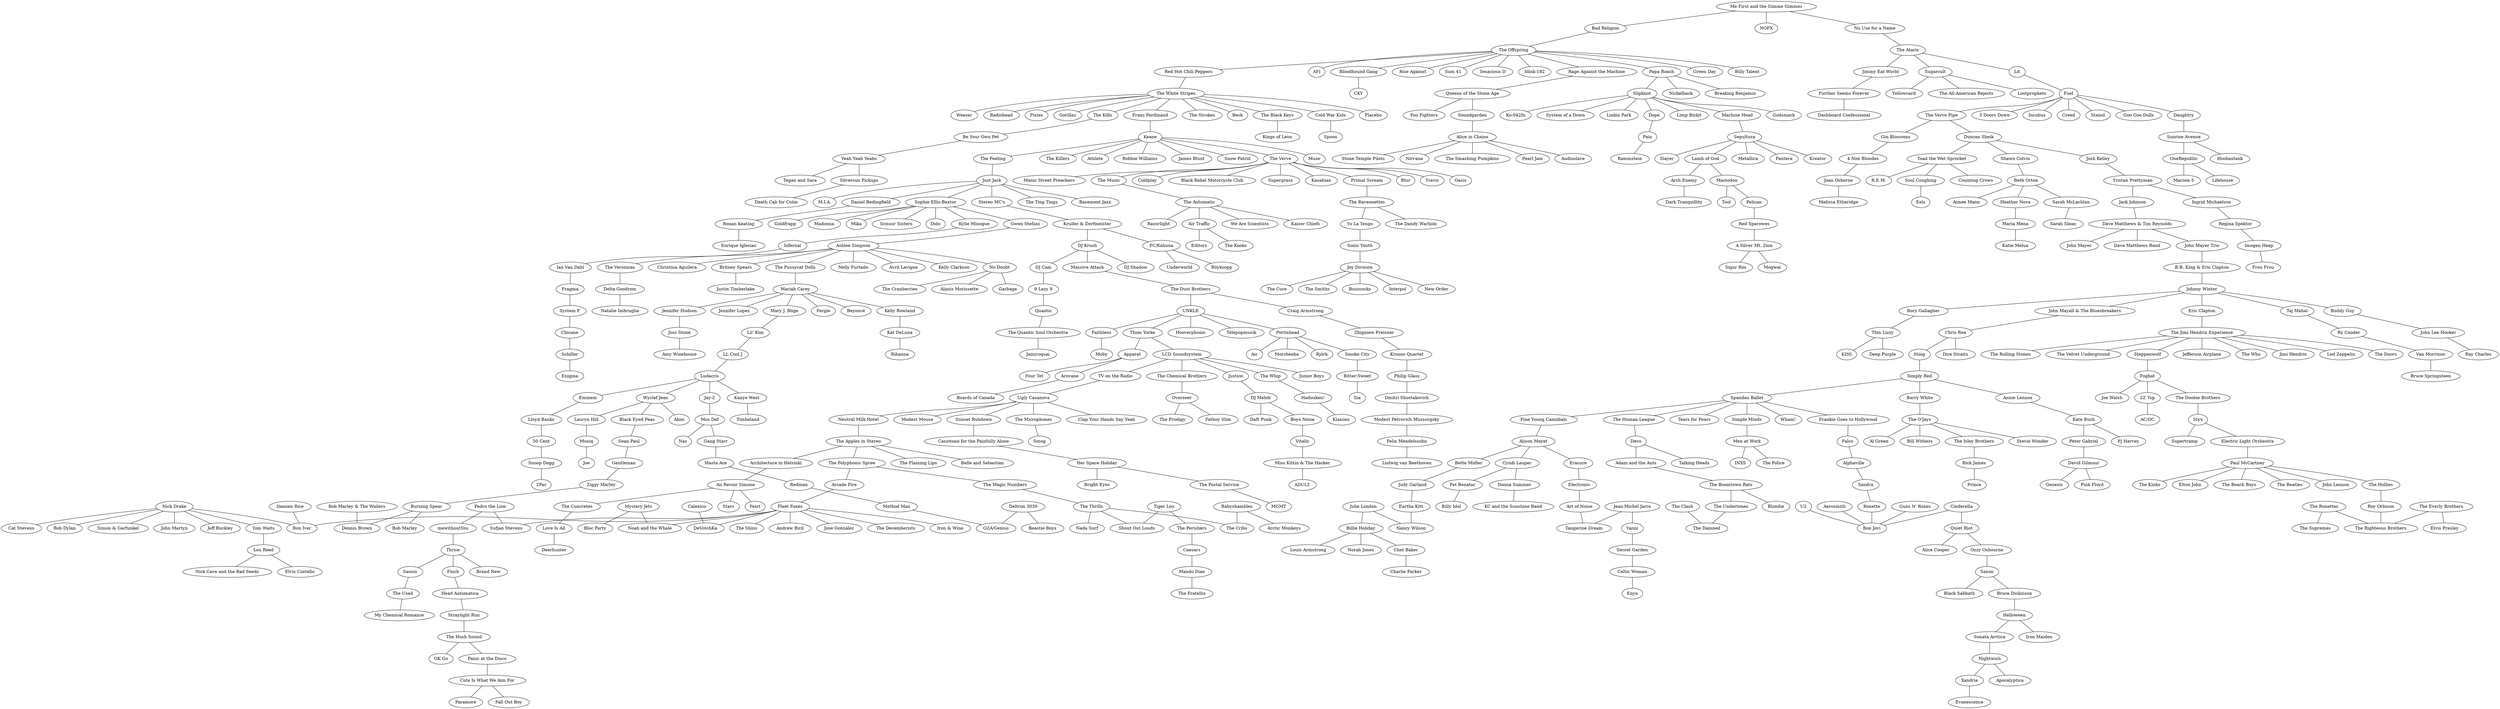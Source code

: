 strict graph "" {
	node [label="\N"];
	0	[id=0,
		label="Me First and the Gimme Gimmes",
		level=1,
		pos="871.6603685406284,1165.0700368905025",
		weight=0];
	10	[id=10,
		label="Bad Religion",
		level=1,
		pos="791.3938553964432,500.25403098319725",
		weight=0];
	0 -- 10	[level=1];
	11	[id=11,
		label=NOFX,
		level=8,
		pos="600.4300374417267,803.4060234033328",
		weight=0];
	0 -- 11	[level=8];
	12	[id=12,
		label="No Use for a Name",
		level=1,
		pos="1493.0244871881991,1535.6707999452242",
		weight=0];
	0 -- 12	[level=1];
	2050	[id=2050,
		label="Pedro the Lion",
		level=3,
		pos="-9279.613870021773,-9211.056201720308",
		weight=0];
	2155	[id=2155,
		label=mewithoutYou,
		level=3,
		pos="-9238.514717834887,-9828.066725178696",
		weight=0];
	2050 -- 2155	[level=3];
	1960	[id=1960,
		label="Sufjan Stevens",
		level=3,
		pos="-8769.25237881762,-8851.83188052669",
		weight=0];
	2050 -- 1960	[level=3];
	2052	[id=2052,
		label=Calexico,
		level=8,
		pos="-9004.086350448799,-9087.218180121667",
		weight=0];
	1961	[id=1961,
		label=DeVotchKa,
		level=7,
		pos="-8543.199186340657,-8901.444959603015",
		weight=0];
	2052 -- 1961	[level=8];
	20	[id=20,
		label="The Offspring",
		level=1,
		pos="699.2438424997989,-138.33154094850738",
		weight=0];
	10 -- 20	[level=1];
	21	[id=21,
		label="The Ataris",
		level=1,
		pos="2070.960204140742,1869.3506147188568",
		weight=0];
	12 -- 21	[level=1];
	2059	[id=2059,
		label="Mystery Jets",
		level=5,
		pos="-8612.197990265273,-9967.936667635622",
		weight=0];
	2168	[id=2168,
		label="Bloc Party",
		level=6,
		pos="-9089.013044981746,-10021.220018289388",
		weight=0];
	2059 -- 2168	[level=6];
	1971	[id=1971,
		label="Noah and the Whale",
		level=5,
		pos="-8283.596957604994,-9556.65879874166",
		weight=0];
	2059 -- 1971	[level=5];
	2062	[id=2062,
		label="Damien Rice",
		level=8,
		pos="-7925.858560859652,-10092.302822817797",
		weight=0];
	1973	[id=1973,
		label="Bon Iver",
		level=5,
		pos="-8084.377232461086,-9714.906223682305",
		weight=0];
	2062 -- 1973	[level=8];
	2064	[id=2064,
		label="Nick Drake",
		level=5,
		pos="-8235.33337578592,-10380.488141812973",
		weight=0];
	2175	[id=2175,
		label="Bob Dylan",
		level=6,
		pos="-8318.237507201298,-10846.246587304831",
		weight=0];
	2064 -- 2175	[level=6];
	2178	[id=2178,
		label="Simon & Garfunkel",
		level=6,
		pos="-8617.470522698399,-10666.324249698986",
		weight=0];
	2064 -- 2178	[level=6];
	2179	[id=2179,
		label="John Martyn",
		level=8,
		pos="-8505.63895264729,-10835.180825941467",
		weight=0];
	2064 -- 2179	[level=8];
	2181	[id=2181,
		label="Jeff Buckley",
		level=8,
		pos="-7979.166260948923,-10732.419514882005",
		weight=0];
	2064 -- 2181	[level=8];
	2186	[id=2186,
		label="Tom Waits",
		level=7,
		pos="-8728.807675319731,-10510.793170562283",
		weight=0];
	2064 -- 2186	[level=7];
	2187	[id=2187,
		label="Cat Stevens",
		level=7,
		pos="-8140.867952213279,-10836.193680202041",
		weight=0];
	2064 -- 2187	[level=7];
	2064 -- 1973	[level=5];
	26	[id=26,
		label="Billy Talent",
		level=8,
		pos="591.6356509492194,278.4671147364598",
		weight=0];
	20 -- 26	[level=8];
	29	[id=29,
		label="Red Hot Chili Peppers",
		level=1,
		pos="747.0267244969809,-772.4268893604913",
		weight=0];
	20 -- 29	[level=1];
	31	[id=31,
		label=AFI,
		level=8,
		pos="1076.1245850329533,79.68545194588368",
		weight=0];
	20 -- 31	[level=8];
	32	[id=32,
		label="Bloodhound Gang",
		level=7,
		pos="1132.1508676734027,-567.1584664565831",
		weight=0];
	20 -- 32	[level=7];
	33	[id=33,
		label="Rise Against",
		level=8,
		pos="446.8417087406777,-471.29942724367555",
		weight=0];
	20 -- 33	[level=8];
	34	[id=34,
		label="Sum 41",
		level=7,
		pos="695.5402972483784,-581.689668104628",
		weight=0];
	20 -- 34	[level=7];
	35	[id=35,
		label="Tenacious D",
		level=8,
		pos="1129.1564551744138,-109.71693007237037",
		weight=0];
	20 -- 35	[level=8];
	36	[id=36,
		label="blink-182",
		level=6,
		pos="1167.9798705480016,-298.05006581991506",
		weight=0];
	20 -- 36	[level=6];
	37	[id=37,
		label="Rage Against the Machine",
		level=5,
		pos="903.2990003426119,-340.3501800166652",
		weight=0];
	20 -- 37	[level=5];
	38	[id=38,
		label="Papa Roach",
		level=3,
		pos="1494.8907643526748,-191.05257417154155",
		weight=0];
	20 -- 38	[level=3];
	39	[id=39,
		label="Green Day",
		level=6,
		pos="990.0099027161393,259.1513291131917",
		weight=0];
	20 -- 39	[level=6];
	40	[id=40,
		label=Sugarcult,
		level=7,
		pos="2451.778125523503,1439.5579889965788",
		weight=0];
	21 -- 40	[level=7];
	48	[id=48,
		label=Lit,
		level=1,
		pos="1967.400590737133,2572.5733797482376",
		weight=0];
	21 -- 48	[level=1];
	52	[id=52,
		label="Jimmy Eat World",
		level=6,
		pos="1845.444872663937,2385.5056216994453",
		weight=0];
	21 -- 52	[level=6];
	2070	[id=2070,
		label="Tiger Lou",
		level=7,
		pos="-9095.55137504648,-8443.056538736857",
		weight=0];
	2193	[id=2193,
		label="The Perishers",
		level=7,
		pos="-9528.955023334634,-8761.551696522582",
		weight=0];
	2070 -- 2193	[level=7];
	1977	[id=1977,
		label="Shout Out Louds",
		level=7,
		pos="-8656.448065563247,-8409.970100287566",
		weight=0];
	2070 -- 1977	[level=7];
	2073	[id=2073,
		label=Babyshambles,
		level=5,
		pos="-8912.639503066652,-8713.164448202173",
		weight=0];
	2200	[id=2200,
		label="Arctic Monkeys",
		level=6,
		pos="-9361.096148297991,-8875.741407837995",
		weight=0];
	2073 -- 2200	[level=6];
	1984	[id=1984,
		label="The Cribs",
		level=5,
		pos="-8422.336118680481,-8917.264654738035",
		weight=0];
	2073 -- 1984	[level=5];
	60	[id=60,
		label="The White Stripes",
		level=1,
		pos="363.94287529299504,-1255.659786977483",
		weight=0];
	29 -- 60	[level=1];
	2078	[id=2078,
		label="Bob Marley & The Wailers",
		level=8,
		pos="4528.056286057747,-11420.965537380842",
		weight=0];
	1992	[id=1992,
		label="Dennis Brown",
		level=7,
		pos="4746.558958813783,-11021.644341688425",
		weight=0];
	2078 -- 1992	[level=8];
	63	[id=63,
		label=CKY,
		level=8,
		pos="1434.3919985147204,-829.8540901954923",
		weight=0];
	32 -- 63	[level=8];
	64	[id=64,
		label="Queens of the Stone Age",
		level=5,
		pos="1075.604119055613,-417.60585506613955",
		weight=0];
	37 -- 64	[level=5];
	65	[id=65,
		label=Nickelback,
		level=5,
		pos="1969.9712330738002,-325.3763569971426",
		weight=0];
	38 -- 65	[level=5];
	66	[id=66,
		label="Breaking Benjamin",
		level=7,
		pos="1608.6386199091426,242.65213341708366",
		weight=0];
	38 -- 66	[level=7];
	68	[id=68,
		label=Slipknot,
		level=3,
		pos="2137.7834370580795,-423.0409858762778",
		weight=0];
	38 -- 68	[level=3];
	74	[id=74,
		label=Yellowcard,
		level=8,
		pos="2672.536505328728,1079.1082975079723",
		weight=0];
	40 -- 74	[level=8];
	76	[id=76,
		label="The All-American Rejects",
		level=8,
		pos="2855.028579802182,1581.3579474963678",
		weight=0];
	40 -- 76	[level=8];
	80	[id=80,
		label=Lostprophets,
		level=8,
		pos="2765.19272021651,1749.7388257270713",
		weight=0];
	40 -- 80	[level=8];
	2086	[id=2086,
		label="Deltron 3030",
		level=5,
		pos="5844.7428377093,-10425.893620423183",
		weight=0];
	2210	[id=2210,
		label="Beastie Boys",
		level=6,
		pos="6268.292822243086,-10639.467901808972",
		weight=0];
	2086 -- 2210	[level=6];
	1996	[id=1996,
		label="GZA/Genius",
		level=5,
		pos="5438.622102674805,-10068.882294787712",
		weight=0];
	2086 -- 1996	[level=5];
	2088	[id=2088,
		label="The Clash",
		level=6,
		pos="8720.573549488263,12178.981278438094",
		weight=0];
	2006	[id=2006,
		label="The Damned",
		level=5,
		pos="8310.135443912899,11940.586078887947",
		weight=0];
	2088 -- 2006	[level=6];
	85	[id=85,
		label=Fuel,
		level=1,
		pos="1873.1754915427744,3244.484393615982",
		weight=0];
	48 -- 85	[level=1];
	2098	[id=2098,
		label="Julie London",
		level=5,
		pos="8425.396180809508,13793.844340604108",
		weight=0];
	2216	[id=2216,
		label="Billie Holiday",
		level=5,
		pos="8782.968999216417,14262.65842232834",
		weight=0];
	2098 -- 2216	[level=5];
	2014	[id=2014,
		label="Nancy Wilson",
		level=5,
		pos="8019.997956217579,13266.550429571684",
		weight=0];
	2098 -- 2014	[level=5];
	87	[id=87,
		label="Further Seems Forever",
		level=7,
		pos="1438.7069386943208,2565.723711634356",
		weight=0];
	52 -- 87	[level=7];
	89	[id=89,
		label=Beck,
		level=6,
		pos="204.489893763849,-799.3455914586146",
		weight=0];
	60 -- 89	[level=6];
	90	[id=90,
		label="The Black Keys",
		level=5,
		pos="36.77677253424127,-794.8989395530517",
		weight=0];
	60 -- 90	[level=5];
	94	[id=94,
		label="Cold War Kids",
		level=7,
		pos="50.23329937648036,-954.648640652156",
		weight=0];
	60 -- 94	[level=7];
	95	[id=95,
		label=Placebo,
		level=6,
		pos="756.9765150450316,-1524.4702539868724",
		weight=0];
	60 -- 95	[level=6];
	96	[id=96,
		label=Weezer,
		level=5,
		pos="559.3809219028121,-777.0193958531091",
		weight=0];
	60 -- 96	[level=5];
	98	[id=98,
		label=Radiohead,
		level=6,
		pos="263.4140152450415,-1742.1618579574085",
		weight=0];
	60 -- 98	[level=6];
	101	[id=101,
		label=Pixies,
		level=6,
		pos="627.7342503177583,-1658.2817847960173",
		weight=0];
	60 -- 101	[level=6];
	105	[id=105,
		label=Gorillaz,
		level=5,
		pos="849.0606499167853,-1040.2088843306844",
		weight=0];
	60 -- 105	[level=5];
	109	[id=109,
		label="The Kills",
		level=4,
		pos="-198.92827622870155,-1143.843359913462",
		weight=0];
	60 -- 109	[level=4];
	110	[id=110,
		label="Franz Ferdinand",
		level=1,
		pos="-158.92968846326153,-1686.627851639667",
		weight=0];
	60 -- 110	[level=1];
	111	[id=111,
		label="The Strokes",
		level=6,
		pos="847.0287576893064,-1360.388850873638",
		weight=0];
	60 -- 111	[level=6];
	2108	[id=2108,
		label="Jean-Michel Jarre",
		level=7,
		pos="7767.389353186204,13360.06333770003",
		weight=0];
	2217	[id=2217,
		label=Yanni,
		level=7,
		pos="7979.1982563978945,13795.3755105039",
		weight=0];
	2108 -- 2217	[level=7];
	2017	[id=2017,
		label="Tangerine Dream",
		level=7,
		pos="7545.945932016916,12894.820855599193",
		weight=0];
	2108 -- 2017	[level=7];
	116	[id=116,
		label="Foo Fighters",
		level=5,
		pos="1752.8672315979077,-746.2160605457607",
		weight=0];
	64 -- 116	[level=5];
	118	[id=118,
		label=Soundgarden,
		level=5,
		pos="2021.437470663074,-914.8446325896745",
		weight=0];
	64 -- 118	[level=5];
	2115	[id=2115,
		label="Guns N' Roses",
		level=6,
		pos="6759.105676298994,14401.424428119182",
		weight=0];
	2037	[id=2037,
		label="Bon Jovi",
		level=3,
		pos="6299.548102659387,14238.06401237451",
		weight=0];
	2115 -- 2037	[level=6];
	130	[id=130,
		label=Godsmack,
		level=8,
		pos="2586.049543132633,-298.0571068023003",
		weight=0];
	68 -- 130	[level=8];
	131	[id=131,
		label="Ko\:042fn",
		level=6,
		pos="2113.5433000371518,-943.6988141364168",
		weight=0];
	68 -- 131	[level=6];
	132	[id=132,
		label="System of a Down",
		level=6,
		pos="2535.860222988045,-126.404231977522",
		weight=0];
	68 -- 132	[level=6];
	134	[id=134,
		label="Linkin Park",
		level=6,
		pos="2455.1900710600435,-815.6227363054079",
		weight=0];
	68 -- 134	[level=6];
	135	[id=135,
		label=Dope,
		level=5,
		pos="2737.3522096257548,-668.7285654527693",
		weight=0];
	68 -- 135	[level=5];
	144	[id=144,
		label="Limp Bizkit",
		level=8,
		pos="2284.1040102549377,-837.926813993307",
		weight=0];
	68 -- 144	[level=8];
	149	[id=149,
		label="Machine Head",
		level=3,
		pos="2578.348711458625,-603.4605630414975",
		weight=0];
	68 -- 149	[level=3];
	2120	[id=2120,
		label=Cinderella,
		level=3,
		pos="6653.929844092587,14676.93728236198",
		weight=0];
	2226	[id=2226,
		label="Quiet Riot",
		level=3,
		pos="6928.749856241179,15164.415441402134",
		weight=0];
	2120 -- 2226	[level=3];
	2120 -- 2037	[level=3];
	2121	[id=2121,
		label=U2,
		level=6,
		pos="6471.054678408708,14709.501694821067",
		weight=0];
	2121 -- 2037	[level=6];
	2125	[id=2125,
		label=Aerosmith,
		level=6,
		pos="6380.2755290365685,13770.503323866173",
		weight=0];
	2125 -- 2037	[level=6];
	152	[id=152,
		label="3 Doors Down",
		level=6,
		pos="1815.1469260448225,2756.96820887975",
		weight=0];
	85 -- 152	[level=6];
	156	[id=156,
		label=Incubus,
		level=6,
		pos="1985.526725415698,2765.094089438569",
		weight=0];
	85 -- 156	[level=6];
	158	[id=158,
		label=Creed,
		level=8,
		pos="2190.889949503603,3521.7623990878415",
		weight=0];
	85 -- 158	[level=8];
	161	[id=161,
		label=Staind,
		level=8,
		pos="2288.0503517267703,3006.0991588781276",
		weight=0];
	85 -- 161	[level=8];
	162	[id=162,
		label="Goo Goo Dolls",
		level=6,
		pos="1909.6381228384462,3746.1420310451417",
		weight=0];
	85 -- 162	[level=6];
	163	[id=163,
		label=Daughtry,
		level=5,
		pos="1550.4931733018195,3661.8918053973857",
		weight=0];
	85 -- 163	[level=5];
	172	[id=172,
		label="The Verve Pipe",
		level=1,
		pos="2475.0570555545705,3769.812493940897",
		weight=0];
	85 -- 172	[level=1];
	181	[id=181,
		label="Dashboard Confessional",
		level=8,
		pos="1426.8850492584133,2998.289976593832",
		weight=0];
	87 -- 181	[level=8];
	184	[id=184,
		label="Kings of Leon",
		level=6,
		pos="262.1025728517763,-394.67404796323865",
		weight=0];
	90 -- 184	[level=6];
	2137	[id=2137,
		label="The Ronettes",
		level=7,
		pos="3428.576858182918,15004.741638630027",
		weight=0];
	2231	[id=2231,
		label="The Supremes",
		level=8,
		pos="3371.9441930164876,15457.433918458248",
		weight=0];
	2137 -- 2231	[level=8];
	2044	[id=2044,
		label="The Righteous Brothers",
		level=5,
		pos="3517.634443557547,14515.361589153652",
		weight=0];
	2137 -- 2044	[level=7];
	2139	[id=2139,
		label="The Everly Brothers",
		level=5,
		pos="3055.5865831557326,14729.998244619903",
		weight=0];
	2233	[id=2233,
		label="Elvis Presley",
		level=6,
		pos="2848.8036958363587,15157.164362843574",
		weight=0];
	2139 -- 2233	[level=6];
	2139 -- 2044	[level=5];
	185	[id=185,
		label=Spoon,
		level=8,
		pos="-177.92511938754325,-608.7854730658287",
		weight=0];
	94 -- 185	[level=8];
	2246	[id=2246,
		label=Thrice,
		level=3,
		pos="-9775.390065131603,-10005.796959783269",
		weight=0];
	2155 -- 2246	[level=3];
	190	[id=190,
		label="Be Your Own Pet",
		level=5,
		pos="-653.1191891490796,-782.5962342796213",
		weight=0];
	109 -- 190	[level=5];
	191	[id=191,
		label=Keane,
		level=1,
		pos="-680.0993564134167,-2074.923624079249",
		weight=0];
	110 -- 191	[level=1];
	194	[id=194,
		label="Alice in Chains",
		level=5,
		pos="2466.1950165358235,-1179.5403299545712",
		weight=0];
	118 -- 194	[level=5];
	198	[id=198,
		label=Pain,
		level=5,
		pos="3200.9358054357344,-926.9872960102714",
		weight=0];
	135 -- 198	[level=5];
	2255	[id=2255,
		label="Lou Reed",
		level=7,
		pos="-8903.321172684951,-10946.437120652592",
		weight=0];
	2186 -- 2255	[level=7];
	2257	[id=2257,
		label=Caesars,
		level=7,
		pos="-9922.23596445672,-9051.50839015404",
		weight=0];
	2193 -- 2257	[level=7];
	199	[id=199,
		label=Sepultura,
		level=4,
		pos="2906.9738806177024,-508.23759612009883",
		weight=0];
	149 -- 199	[level=4];
	211	[id=211,
		label="Sunrise Avenue",
		level=5,
		pos="1353.3604410897365,4139.007918919419",
		weight=0];
	163 -- 211	[level=5];
	2268	[id=2268,
		label="Chet Baker",
		level=7,
		pos="9311.351262285612,14410.095343361236",
		weight=0];
	2216 -- 2268	[level=7];
	2277	[id=2277,
		label="Louis Armstrong",
		level=8,
		pos="9179.386137561985,14082.752412806985",
		weight=0];
	2216 -- 2277	[level=8];
	2279	[id=2279,
		label="Norah Jones",
		level=6,
		pos="9289.2427286555,14234.801307745201",
		weight=0];
	2216 -- 2279	[level=6];
	2284	[id=2284,
		label="Secret Garden",
		level=7,
		pos="8108.881054007703,14239.251081340946",
		weight=0];
	2217 -- 2284	[level=7];
	221	[id=221,
		label="Duncan Sheik",
		level=1,
		pos="2014.525477717525,4361.560183969846",
		weight=0];
	172 -- 221	[level=1];
	222	[id=222,
		label="Gin Blossoms",
		level=7,
		pos="2082.14367882233,3983.2534650935827",
		weight=0];
	172 -- 222	[level=7];
	2297	[id=2297,
		label="Alice Cooper",
		level=8,
		pos="7347.520355961885,15095.87945490551",
		weight=0];
	2226 -- 2297	[level=8];
	2298	[id=2298,
		label="Ozzy Osbourne",
		level=3,
		pos="7158.57065228672,15682.553670868403",
		weight=0];
	2226 -- 2298	[level=3];
	244	[id=244,
		label="Yeah Yeah Yeahs",
		level=5,
		pos="-661.0579148782829,-445.0558236481111",
		weight=0];
	190 -- 244	[level=5];
	249	[id=249,
		label="Robbie Williams",
		level=6,
		pos="-209.75977281406992,-1976.323319857741",
		weight=0];
	191 -- 249	[level=6];
	250	[id=250,
		label="James Blunt",
		level=6,
		pos="-545.213393937808,-1602.5738168047255",
		weight=0];
	191 -- 250	[level=6];
	252	[id=252,
		label="Snow Patrol",
		level=5,
		pos="-359.0705853870744,-1684.2148113234146",
		weight=0];
	191 -- 252	[level=5];
	253	[id=253,
		label="The Verve",
		level=3,
		pos="-1211.0824496279897,-1689.2206063929143",
		weight=0];
	191 -- 253	[level=3];
	254	[id=254,
		label=Muse,
		level=6,
		pos="-815.6802864980846,-2524.3068692353986",
		weight=0];
	191 -- 254	[level=6];
	255	[id=255,
		label="The Feeling",
		level=1,
		pos="-842.9387569797054,-2747.286523804076",
		weight=0];
	191 -- 255	[level=1];
	257	[id=257,
		label="The Killers",
		level=6,
		pos="-428.04139416584945,-2481.2364257197682",
		weight=0];
	191 -- 257	[level=6];
	259	[id=259,
		label=Athlete,
		level=8,
		pos="-324.5982220219213,-2315.260328157803",
		weight=0];
	191 -- 259	[level=8];
	263	[id=263,
		label=Nirvana,
		level=6,
		pos="2565.3954493975734,-1638.4932995129461",
		weight=0];
	194 -- 263	[level=6];
	266	[id=266,
		label="The Smashing Pumpkins",
		level=6,
		pos="2931.7135332971334,-1046.9051240884846",
		weight=0];
	194 -- 266	[level=6];
	273	[id=273,
		label="Pearl Jam",
		level=6,
		pos="2833.2913866366016,-884.6302087589926",
		weight=0];
	194 -- 273	[level=6];
	274	[id=274,
		label=Audioslave,
		level=6,
		pos="2963.7615679501755,-1252.030563849085",
		weight=0];
	194 -- 274	[level=6];
	278	[id=278,
		label="Stone Temple Pilots",
		level=8,
		pos="2736.7444213657154,-1536.40743348645",
		weight=0];
	194 -- 278	[level=8];
	280	[id=280,
		label=Rammstein,
		level=6,
		pos="3300.1500568828856,-1391.7295091136978",
		weight=0];
	198 -- 280	[level=6];
	285	[id=285,
		label=Slayer,
		level=8,
		pos="3289.203741686358,-748.0179784711347",
		weight=0];
	199 -- 285	[level=8];
	288	[id=288,
		label="Lamb of God",
		level=4,
		pos="3537.4810122984327,-220.59999322432574",
		weight=0];
	199 -- 288	[level=4];
	290	[id=290,
		label=Metallica,
		level=5,
		pos="3428.0093877921026,-379.81071249718354",
		weight=0];
	199 -- 290	[level=5];
	291	[id=291,
		label=Pantera,
		level=8,
		pos="2838.1837710341515,-94.38517302605817",
		weight=0];
	199 -- 291	[level=8];
	292	[id=292,
		label=Kreator,
		level=7,
		pos="2929.530006511549,-431.1316444041664",
		weight=0];
	199 -- 292	[level=7];
	2318	[id=2318,
		label=Saosin,
		level=5,
		pos="-10347.501149755857,-10190.510852310177",
		weight=0];
	2246 -- 2318	[level=5];
	2319	[id=2319,
		label=Finch,
		level=4,
		pos="-10321.76758187043,-10243.35296339908",
		weight=0];
	2246 -- 2319	[level=4];
	2321	[id=2321,
		label="Brand New",
		level=8,
		pos="-9317.025547350255,-9971.687752729404",
		weight=0];
	2246 -- 2321	[level=8];
	2335	[id=2335,
		label="Elvis Costello",
		level=8,
		pos="-9335.348386696565,-10998.687113505724",
		weight=0];
	2255 -- 2335	[level=8];
	2337	[id=2337,
		label="Nick Cave and the Bad Seeds",
		level=7,
		pos="-9117.83763757765,-11342.112388706768",
		weight=0];
	2255 -- 2337	[level=7];
	2352	[id=2352,
		label="Mando Diao",
		level=7,
		pos="-9652.740860560576,-9193.72832798695",
		weight=0];
	2257 -- 2352	[level=7];
	304	[id=304,
		label=OneRepublic,
		level=5,
		pos="1016.618651455453,4588.224479218423",
		weight=0];
	211 -- 304	[level=5];
	305	[id=305,
		label=Hoobastank,
		level=8,
		pos="1193.3962722189588,4490.466283270024",
		weight=0];
	211 -- 305	[level=8];
	2358	[id=2358,
		label="Charlie Parker",
		level=8,
		pos="9735.136768781611,14558.376345543766",
		weight=0];
	2268 -- 2358	[level=8];
	313	[id=313,
		label="Toad the Wet Sprocket",
		level=5,
		pos="2633.018126773832,4406.032742176008",
		weight=0];
	221 -- 313	[level=5];
	315	[id=315,
		label="Shawn Colvin",
		level=7,
		pos="2767.1527874006474,4520.903866154904",
		weight=0];
	221 -- 315	[level=7];
	319	[id=319,
		label="Josh Kelley",
		level=1,
		pos="2074.1017149685663,5063.842266571493",
		weight=0];
	221 -- 319	[level=1];
	322	[id=322,
		label="4 Non Blondes",
		level=7,
		pos="1841.3758507489147,4417.852587475663",
		weight=0];
	222 -- 322	[level=7];
	2363	[id=2363,
		label="Celtic Woman",
		level=7,
		pos="7904.086988567234,14648.480028408121",
		weight=0];
	2284 -- 2363	[level=7];
	326	[id=326,
		label="Tegan and Sara",
		level=8,
		pos="-403.90677482339714,-97.46809256182688",
		weight=0];
	244 -- 326	[level=8];
	328	[id=328,
		label="Silversun Pickups",
		level=5,
		pos="-960.2430312653106,-29.70056852335815",
		weight=0];
	244 -- 328	[level=5];
	334	[id=334,
		label="The Music",
		level=5,
		pos="-1497.3877965723098,-1141.4722138346349",
		weight=0];
	253 -- 334	[level=5];
	335	[id=335,
		label=Coldplay,
		level=6,
		pos="-1137.4549671983166,-1205.9042537490377",
		weight=0];
	253 -- 335	[level=6];
	337	[id=337,
		label="Black Rebel Motorcycle Club",
		level=8,
		pos="-990.014374482381,-1297.2886134147047",
		weight=0];
	253 -- 337	[level=8];
	339	[id=339,
		label=Supergrass,
		level=8,
		pos="-1635.8932861043775,-1625.4207206724477",
		weight=0];
	253 -- 339	[level=8];
	340	[id=340,
		label=Kasabian,
		level=6,
		pos="-1326.6630394319757,-1219.9867666094156",
		weight=0];
	253 -- 340	[level=6];
	341	[id=341,
		label="Primal Scream",
		level=4,
		pos="-1561.452678068181,-1754.5883562059412",
		weight=0];
	253 -- 341	[level=4];
	343	[id=343,
		label=Blur,
		level=6,
		pos="-803.4491531057821,-1396.980987755331",
		weight=0];
	253 -- 343	[level=6];
	350	[id=350,
		label=Travis,
		level=6,
		pos="-736.5904962897737,-1786.0362324665193",
		weight=0];
	253 -- 350	[level=6];
	352	[id=352,
		label=Oasis,
		level=5,
		pos="-881.0635916959587,-2097.754904056755",
		weight=0];
	253 -- 352	[level=5];
	355	[id=355,
		label="Manic Street Preachers",
		level=8,
		pos="-761.5405544965437,-1596.6452663516152",
		weight=0];
	253 -- 355	[level=8];
	358	[id=358,
		label="Just Jack",
		level=1,
		pos="-1003.4333374306417,-3383.813532946202",
		weight=0];
	255 -- 358	[level=1];
	2365	[id=2365,
		label=Saxon,
		level=4,
		pos="7376.219957085665,16175.4036170501",
		weight=0];
	2298 -- 2365	[level=4];
	2372	[id=2372,
		label="The Used",
		level=5,
		pos="-10743.681503161308,-10604.81699825471",
		weight=0];
	2318 -- 2372	[level=5];
	2373	[id=2373,
		label="Head Automatica",
		level=4,
		pos="-10314.90110623803,-10986.433741675319",
		weight=0];
	2319 -- 2373	[level=4];
	368	[id=368,
		label=Mastodon,
		level=5,
		pos="3699.087613892248,-626.9372686411259",
		weight=0];
	288 -- 368	[level=5];
	369	[id=369,
		label="Arch Enemy",
		level=7,
		pos="4107.275572616192,-320.8628387099695",
		weight=0];
	288 -- 369	[level=7];
	375	[id=375,
		label="Maroon 5",
		level=6,
		pos="1041.2064062158731,5055.1789128682",
		weight=0];
	304 -- 375	[level=6];
	379	[id=379,
		label=Lifehouse,
		level=8,
		pos="1340.1498528212649,4862.180037545412",
		weight=0];
	304 -- 379	[level=8];
	2387	[id=2387,
		label="The Fratellis",
		level=8,
		pos="-9946.578228859893,-9372.47849037753",
		weight=0];
	2352 -- 2387	[level=8];
	384	[id=384,
		label="Counting Crows",
		level=6,
		pos="2924.029995396447,4023.0412345703194",
		weight=0];
	313 -- 384	[level=6];
	385	[id=385,
		label="R.E.M.",
		level=6,
		pos="3020.601835868035,4179.015317545609",
		weight=0];
	313 -- 385	[level=6];
	386	[id=386,
		label="Soul Coughing",
		level=7,
		pos="3100.5157883019583,4351.642232051142",
		weight=0];
	313 -- 386	[level=7];
	390	[id=390,
		label="Beth Orton",
		level=7,
		pos="3433.5074132753593,4626.652389558589",
		weight=0];
	315 -- 390	[level=7];
	2420	[id=2420,
		label=Enya,
		level=8,
		pos="7820.347076327461,15043.229873156795",
		weight=0];
	2363 -- 2420	[level=8];
	2422	[id=2422,
		label="Black Sabbath",
		level=6,
		pos="7835.900878761471,16289.04112079347",
		weight=0];
	2365 -- 2422	[level=6];
	2423	[id=2423,
		label="Bruce Dickinson",
		level=4,
		pos="7563.549940107081,16678.886422534262",
		weight=0];
	2365 -- 2423	[level=4];
	391	[id=391,
		label="Tristan Prettyman",
		level=1,
		pos="2382.9599947075285,5580.840923734052",
		weight=0];
	319 -- 391	[level=1];
	394	[id=394,
		label="Joan Osborne",
		level=7,
		pos="1880.3426908807887,4905.3801203295725",
		weight=0];
	322 -- 394	[level=7];
	2431	[id=2431,
		label="My Chemical Romance",
		level=6,
		pos="-11076.190577317631,-10937.329118413441",
		weight=0];
	2372 -- 2431	[level=6];
	2439	[id=2439,
		label="Straylight Run",
		level=5,
		pos="-10824.182513142887,-11254.681508145375",
		weight=0];
	2373 -- 2439	[level=5];
	397	[id=397,
		label="Death Cab for Cutie",
		level=6,
		pos="-1342.2429449451404,248.06867159102012",
		weight=0];
	328 -- 397	[level=6];
	398	[id=398,
		label="The Automatic",
		level=5,
		pos="-1831.8923536620644,-726.8702146941647",
		weight=0];
	334 -- 398	[level=5];
	402	[id=402,
		label="The Raveonettes",
		level=4,
		pos="-2436.424274982647,-1607.1672356405438",
		weight=0];
	341 -- 402	[level=4];
	408	[id=408,
		label="Stereo MC's",
		level=1,
		pos="-1662.3664792810991,-3557.478794424105",
		weight=0];
	358 -- 408	[level=1];
	410	[id=410,
		label="The Ting Tings",
		level=8,
		pos="-812.1475311601356,-3695.6438180410123",
		weight=0];
	358 -- 410	[level=8];
	412	[id=412,
		label="Basement Jaxx",
		level=8,
		pos="-602.9263049753047,-3446.692035209514",
		weight=0];
	358 -- 412	[level=8];
	414	[id=414,
		label="M.I.A.",
		level=8,
		pos="-959.6283713243142,-3684.807213631419",
		weight=0];
	358 -- 414	[level=8];
	415	[id=415,
		label="Daniel Bedingfield",
		level=7,
		pos="-893.3256642251298,-3950.8432280264933",
		weight=0];
	358 -- 415	[level=7];
	418	[id=418,
		label="Sophie Ellis-Bextor",
		level=2,
		pos="-412.7611061390626,-3859.926300874939",
		weight=0];
	358 -- 418	[level=2];
	433	[id=433,
		label=Tool,
		level=6,
		pos="4427.926873039507,-972.7804762143232",
		weight=0];
	368 -- 433	[level=6];
	434	[id=434,
		label=Pelican,
		level=5,
		pos="4317.839799359881,-813.7561784335628",
		weight=0];
	368 -- 434	[level=5];
	435	[id=435,
		label="Dark Tranquillity",
		level=8,
		pos="4519.4405944593345,-515.6279037892558",
		weight=0];
	369 -- 435	[level=8];
	2469	[id=2469,
		label=Helloween,
		level=4,
		pos="7731.658771494624,17176.52859489949",
		weight=0];
	2423 -- 2469	[level=4];
	442	[id=442,
		label=Eels,
		level=8,
		pos="3506.340017678623,4148.059771113399",
		weight=0];
	386 -- 442	[level=8];
	451	[id=451,
		label="Sarah McLachlan",
		level=7,
		pos="3895.711290008091,4765.1246374724205",
		weight=0];
	390 -- 451	[level=7];
	453	[id=453,
		label="Aimee Mann",
		level=8,
		pos="3758.6472886320025,4904.5409349340525",
		weight=0];
	390 -- 453	[level=8];
	458	[id=458,
		label="Heather Nova",
		level=7,
		pos="3982.9321282356887,4528.729835384951",
		weight=0];
	390 -- 458	[level=7];
	472	[id=472,
		label="Jack Johnson",
		level=1,
		pos="3497.295529026426,5937.960483824433",
		weight=0];
	391 -- 472	[level=1];
	474	[id=474,
		label="Ingrid Michaelson",
		level=7,
		pos="3133.8245686664986,5913.126549258931",
		weight=0];
	391 -- 474	[level=7];
	2472	[id=2472,
		label="The Hush Sound",
		level=5,
		pos="-11298.111357788466,-11514.144017495695",
		weight=0];
	2439 -- 2472	[level=5];
	477	[id=477,
		label="Melissa Etheridge",
		level=8,
		pos="1827.7470849714782,5362.600593412321",
		weight=0];
	394 -- 477	[level=8];
	483	[id=483,
		label=Razorlight,
		level=7,
		pos="-1483.62704543167,-397.21026414334256",
		weight=0];
	398 -- 483	[level=7];
	494	[id=494,
		label="Air Traffic",
		level=5,
		pos="-2578.8638467700953,-1185.6870323734013",
		weight=0];
	398 -- 494	[level=5];
	495	[id=495,
		label="We Are Scientists",
		level=8,
		pos="-1413.3501199628806,-891.9920115061385",
		weight=0];
	398 -- 495	[level=8];
	497	[id=497,
		label="Kaiser Chiefs",
		level=6,
		pos="-1364.6955281800986,-559.6980291441013",
		weight=0];
	398 -- 497	[level=6];
	503	[id=503,
		label="Yo La Tengo",
		level=5,
		pos="-2350.5116914091586,-1328.9520454085118",
		weight=0];
	402 -- 503	[level=5];
	506	[id=506,
		label="The Dandy Warhols",
		level=8,
		pos="-2174.523519874779,-2041.6445459051793",
		weight=0];
	402 -- 506	[level=8];
	511	[id=511,
		label="Kruder & Dorfmeister",
		level=1,
		pos="-1787.3093694078516,-4140.3493893567",
		weight=0];
	408 -- 511	[level=1];
	519	[id=519,
		label="Ronan Keating",
		level=7,
		pos="-960.0101654696678,-4473.0130615024445",
		weight=0];
	415 -- 519	[level=7];
	532	[id=532,
		label="Kylie Minogue",
		level=7,
		pos="-398.2172667652595,-4290.993385053546",
		weight=0];
	418 -- 532	[level=7];
	533	[id=533,
		label="Gwen Stefani",
		level=2,
		pos="145.2820116155786,-4152.5603247373065",
		weight=0];
	418 -- 533	[level=2];
	534	[id=534,
		label=Goldfrapp,
		level=6,
		pos="-549.2599325204116,-4338.470591368268",
		weight=0];
	418 -- 534	[level=6];
	538	[id=538,
		label=Madonna,
		level=6,
		pos="-32.21114981102719,-4125.656466855914",
		weight=0];
	418 -- 538	[level=6];
	542	[id=542,
		label=Mika,
		level=8,
		pos="30.97214262474068,-3917.5148676807444",
		weight=0];
	418 -- 542	[level=8];
	546	[id=546,
		label="Scissor Sisters",
		level=8,
		pos="-412.48775698988396,-3431.5269050921324",
		weight=0];
	418 -- 546	[level=8];
	548	[id=548,
		label=Dido,
		level=6,
		pos="-52.19318315230483,-3523.492683576288",
		weight=0];
	418 -- 548	[level=6];
	2492	[id=2492,
		label="Sonata Arctica",
		level=5,
		pos="8036.902771233214,17710.086334713396",
		weight=0];
	2469 -- 2492	[level=5];
	2495	[id=2495,
		label="Iron Maiden",
		level=6,
		pos="8164.189316083735,17402.888068650886",
		weight=0];
	2469 -- 2495	[level=6];
	2504	[id=2504,
		label="OK Go",
		level=8,
		pos="-10872.18205901005,-11608.933053283014",
		weight=0];
	2472 -- 2504	[level=8];
	2512	[id=2512,
		label="Panic at the Disco",
		level=5,
		pos="-11587.125043338983,-11961.935655403164",
		weight=0];
	2472 -- 2512	[level=5];
	561	[id=561,
		label="Red Sparowes",
		level=5,
		pos="4914.684149171409,-977.7546467419885",
		weight=0];
	434 -- 561	[level=5];
	2527	[id=2527,
		label=Nightwish,
		level=5,
		pos="8338.68935585423,18236.663688388584",
		weight=0];
	2492 -- 2527	[level=5];
	571	[id=571,
		label="Sarah Slean",
		level=8,
		pos="4340.580725459328,4897.540764140924",
		weight=0];
	451 -- 571	[level=8];
	574	[id=574,
		label="Maria Mena",
		level=7,
		pos="4451.671771334166,4316.189421054917",
		weight=0];
	458 -- 574	[level=7];
	2541	[id=2541,
		label="Cute Is What We Aim For",
		level=5,
		pos="-11546.444949715904,-12405.729673979156",
		weight=0];
	2512 -- 2541	[level=5];
	588	[id=588,
		label="Dave Matthews & Tim Reynolds",
		level=1,
		pos="3696.2663105973793,6462.2943769440635",
		weight=0];
	472 -- 588	[level=1];
	589	[id=589,
		label="Regina Spektor",
		level=7,
		pos="3006.353321269096,6292.14448816066",
		weight=0];
	474 -- 589	[level=7];
	2543	[id=2543,
		label=Xandria,
		level=5,
		pos="8633.175588951317,18734.34665990987",
		weight=0];
	2527 -- 2543	[level=5];
	2544	[id=2544,
		label=Apocalyptica,
		level=8,
		pos="8756.102808451267,18316.073624646906",
		weight=0];
	2527 -- 2544	[level=8];
	2551	[id=2551,
		label=Paramore,
		level=8,
		pos="-11309.943095564362,-12892.473218540214",
		weight=0];
	2541 -- 2551	[level=8];
	2557	[id=2557,
		label="Fall Out Boy",
		level=6,
		pos="-11036.74803236889,-12743.183639302191",
		weight=0];
	2541 -- 2557	[level=6];
	602	[id=602,
		label="The Kooks",
		level=6,
		pos="-2834.8028217457277,-837.6381519549778",
		weight=0];
	494 -- 602	[level=6];
	606	[id=606,
		label=Editors,
		level=8,
		pos="-2623.168618230826,-741.8797173934689",
		weight=0];
	494 -- 606	[level=8];
	2576	[id=2576,
		label=Evanescence,
		level=5,
		pos="8311.524346913964,19116.034765289896",
		weight=0];
	2543 -- 2576	[level=5];
	609	[id=609,
		label="Sonic Youth",
		level=5,
		pos="-2820.0624855385604,-1042.044110908774",
		weight=0];
	503 -- 609	[level=5];
	622	[id=622,
		label="DJ Krush",
		level=1,
		pos="-2601.8332265267486,-3898.451902213036",
		weight=0];
	511 -- 622	[level=1];
	631	[id=631,
		label="FC/Kahuna",
		level=5,
		pos="-1800.1474623320464,-4723.028364360929",
		weight=0];
	511 -- 631	[level=5];
	635	[id=635,
		label="Enrique Iglesias",
		level=8,
		pos="-873.6540930754863,-4606.405420679429",
		weight=0];
	519 -- 635	[level=8];
	643	[id=643,
		label=Infernal,
		level=7,
		pos="-571.8140757359735,-4781.501833954831",
		weight=0];
	532 -- 643	[level=7];
	644	[id=644,
		label="Ashlee Simpson",
		level=2,
		pos="-140.4662791284142,-4686.918278111746",
		weight=0];
	533 -- 644	[level=2];
	647	[id=647,
		label="A Silver Mt. Zion",
		level=5,
		pos="5447.807234290906,-1118.7711827443327",
		weight=0];
	561 -- 647	[level=5];
	656	[id=656,
		label="Katie Melua",
		level=8,
		pos="4863.654187140369,4388.397718377899",
		weight=0];
	574 -- 656	[level=8];
	663	[id=663,
		label="Dave Matthews Band",
		level=8,
		pos="4112.223924210603,6367.095878392094",
		weight=0];
	588 -- 663	[level=8];
	667	[id=667,
		label="John Mayer Trio",
		level=1,
		pos="4120.760784922846,7044.037967548748",
		weight=0];
	588 -- 667	[level=1];
	669	[id=669,
		label="John Mayer",
		level=8,
		pos="4071.8518881912287,6661.051304465645",
		weight=0];
	588 -- 669	[level=8];
	674	[id=674,
		label="Imogen Heap",
		level=7,
		pos="3303.0337304153613,6641.309386429684",
		weight=0];
	589 -- 674	[level=7];
	692	[id=692,
		label="Joy Division",
		level=5,
		pos="-3306.6996817612203,-994.1715409337138",
		weight=0];
	609 -- 692	[level=5];
	700	[id=700,
		label="DJ Cam",
		level=7,
		pos="-3024.092152962766,-3840.4295955895886",
		weight=0];
	622 -- 700	[level=7];
	701	[id=701,
		label="Massive Attack",
		level=1,
		pos="-3061.889193651028,-4485.299707319588",
		weight=0];
	622 -- 701	[level=1];
	702	[id=702,
		label="DJ Shadow",
		level=8,
		pos="-2313.019262461826,-3731.639617087379",
		weight=0];
	622 -- 702	[level=8];
	727	[id=727,
		label=Röyksopp,
		level=6,
		pos="-1818.9373166897801,-5195.469700207794",
		weight=0];
	631 -- 727	[level=6];
	730	[id=730,
		label=Underworld,
		level=7,
		pos="-1660.8786608713333,-5111.6710750192815",
		weight=0];
	631 -- 730	[level=7];
	746	[id=746,
		label="Ian Van Dahl",
		level=7,
		pos="-544.7658911187422,-5310.435651499772",
		weight=0];
	643 -- 746	[level=7];
	754	[id=754,
		label="Britney Spears",
		level=5,
		pos="-435.49997382362875,-5146.852165861342",
		weight=0];
	644 -- 754	[level=5];
	757	[id=757,
		label="The Pussycat Dolls",
		level=2,
		pos="405.6334625386804,-5235.048841518423",
		weight=0];
	644 -- 757	[level=2];
	762	[id=762,
		label="Nelly Furtado",
		level=6,
		pos="219.21154093323204,-4312.535510118807",
		weight=0];
	644 -- 762	[level=6];
	766	[id=766,
		label="Avril Lavigne",
		level=5,
		pos="430.2681323708211,-4608.277214412124",
		weight=0];
	644 -- 766	[level=5];
	768	[id=768,
		label="Kelly Clarkson",
		level=6,
		pos="373.38660865638144,-4436.495654257835",
		weight=0];
	644 -- 768	[level=6];
	769	[id=769,
		label="No Doubt",
		level=5,
		pos="-284.35341190402244,-5129.500937112432",
		weight=0];
	644 -- 769	[level=5];
	773	[id=773,
		label="The Veronicas",
		level=7,
		pos="379.09756993973053,-4765.635991804014",
		weight=0];
	644 -- 773	[level=7];
	774	[id=774,
		label="Christina Aguilera",
		level=6,
		pos="369.6373043750052,-4946.568029961696",
		weight=0];
	644 -- 774	[level=6];
	781	[id=781,
		label=Mogwai,
		level=8,
		pos="5842.41430557731,-982.5482406502307",
		weight=0];
	647 -- 781	[level=8];
	786	[id=786,
		label="Sigur Rós",
		level=6,
		pos="5820.516939465181,-1415.0195624146645",
		weight=0];
	647 -- 786	[level=6];
	805	[id=805,
		label="B.B. King & Eric Clapton",
		level=1,
		pos="4281.171418716022,7864.623465267282",
		weight=0];
	667 -- 805	[level=1];
	811	[id=811,
		label="Frou Frou",
		level=8,
		pos="3131.090291745397,7028.294822874743",
		weight=0];
	674 -- 811	[level=8];
	817	[id=817,
		label="New Order",
		level=7,
		pos="-3178.0512734917406,-563.660126076326",
		weight=0];
	692 -- 817	[level=7];
	818	[id=818,
		label="The Cure",
		level=6,
		pos="-3390.4884110491444,-527.3918447618215",
		weight=0];
	692 -- 818	[level=6];
	821	[id=821,
		label="The Smiths",
		level=6,
		pos="-2976.114591139927,-654.2089468123105",
		weight=0];
	692 -- 821	[level=6];
	822	[id=822,
		label=Buzzcocks,
		level=8,
		pos="-3736.9495762254073,-1086.540900099285",
		weight=0];
	692 -- 822	[level=8];
	825	[id=825,
		label=Interpol,
		level=6,
		pos="-3181.1608813555804,-1459.072659676073",
		weight=0];
	692 -- 825	[level=6];
	828	[id=828,
		label="9 Lazy 9",
		level=7,
		pos="-3458.0579517414476,-4001.807747209644",
		weight=0];
	700 -- 828	[level=7];
	829	[id=829,
		label="The Dust Brothers",
		level=1,
		pos="-3095.3138704651024,-5097.387056868162",
		weight=0];
	701 -- 829	[level=1];
	853	[id=853,
		label=Fragma,
		level=7,
		pos="-407.2794228400314,-5951.235237028308",
		weight=0];
	746 -- 853	[level=7];
	861	[id=861,
		label="Justin Timberlake",
		level=6,
		pos="-452.3894600461023,-5600.6839609945655",
		weight=0];
	754 -- 861	[level=6];
	862	[id=862,
		label="Mariah Carey",
		level=2,
		pos="851.6228947893072,-5731.974301155442",
		weight=0];
	757 -- 862	[level=2];
	869	[id=869,
		label="The Cranberries",
		level=6,
		pos="-333.696615733073,-5637.026196619756",
		weight=0];
	769 -- 869	[level=6];
	872	[id=872,
		label="Alanis Morissette",
		level=6,
		pos="260.01598422204256,-5264.820267770903",
		weight=0];
	769 -- 872	[level=6];
	874	[id=874,
		label=Garbage,
		level=6,
		pos="166.0622637810405,-5429.708918004202",
		weight=0];
	769 -- 874	[level=6];
	880	[id=880,
		label="Delta Goodrem",
		level=7,
		pos="757.5290201583135,-5001.081622726145",
		weight=0];
	773 -- 880	[level=7];
	891	[id=891,
		label="Johnny Winter",
		level=2,
		pos="4428.8951016533665,8514.129480688993",
		weight=0];
	805 -- 891	[level=2];
	900	[id=900,
		label=Quantic,
		level=7,
		pos="-3852.2983963551405,-3783.406069818988",
		weight=0];
	828 -- 900	[level=7];
	909	[id=909,
		label="Craig Armstrong",
		level=7,
		pos="-3376.493969937123,-5316.822284271967",
		weight=0];
	829 -- 909	[level=7];
	910	[id=910,
		label=UNKLE,
		level=2,
		pos="-3552.062031161944,-5550.076040418475",
		weight=0];
	829 -- 910	[level=2];
	928	[id=928,
		label="System F",
		level=7,
		pos="-357.8350748144437,-6474.6530828844725",
		weight=0];
	853 -- 928	[level=7];
	945	[id=945,
		label=Fergie,
		level=7,
		pos="874.7067942208994,-6115.4901907888425",
		weight=0];
	862 -- 945	[level=7];
	951	[id=951,
		label=Beyoncé,
		level=8,
		pos="1286.2748831941735,-5689.430411009929",
		weight=0];
	862 -- 951	[level=8];
	954	[id=954,
		label="Kelly Rowland",
		level=5,
		pos="751.5640802053027,-6274.00577584936",
		weight=0];
	862 -- 954	[level=5];
	956	[id=956,
		label="Jennifer Hudson",
		level=5,
		pos="1327.6331426907764,-5941.598559354634",
		weight=0];
	862 -- 956	[level=5];
	960	[id=960,
		label="Jennifer Lopez",
		level=7,
		pos="1107.4466633304842,-5352.876615768851",
		weight=0];
	862 -- 960	[level=7];
	961	[id=961,
		label="Mary J. Blige",
		level=3,
		pos="1530.3319316495936,-5945.2227691687995",
		weight=0];
	862 -- 961	[level=3];
	971	[id=971,
		label="Natalie Imbruglia",
		level=8,
		pos="1182.317703901545,-5032.151299628753",
		weight=0];
	880 -- 971	[level=8];
	976	[id=976,
		label="John Mayall & The Bluesbreakers",
		level=2,
		pos="4893.941174421578,8948.182042930788",
		weight=0];
	891 -- 976	[level=2];
	979	[id=979,
		label="Eric Clapton",
		level=2,
		pos="4385.682639215643,9146.560426331656",
		weight=0];
	891 -- 979	[level=2];
	980	[id=980,
		label="Taj Mahal",
		level=5,
		pos="4074.5965150194265,8964.34416329432",
		weight=0];
	891 -- 980	[level=5];
	984	[id=984,
		label="Buddy Guy",
		level=7,
		pos="4031.4948792269174,8737.2447490345",
		weight=0];
	891 -- 984	[level=7];
	986	[id=986,
		label="Rory Gallagher",
		level=5,
		pos="3916.091343238264,8573.89844422443",
		weight=0];
	891 -- 986	[level=5];
	997	[id=997,
		label="The Quantic Soul Orchestra",
		level=7,
		pos="-3403.7377145919722,-3809.3262465809507",
		weight=0];
	900 -- 997	[level=7];
	1008	[id=1008,
		label="Zbigniew Preisner",
		level=7,
		pos="-4191.4153368601865,-4816.101816224627",
		weight=0];
	909 -- 1008	[level=7];
	1010	[id=1010,
		label=Hooverphonic,
		level=8,
		pos="-3866.1026382823634,-5239.148685104167",
		weight=0];
	910 -- 1010	[level=8];
	1013	[id=1013,
		label=Télépopmusik,
		level=8,
		pos="-3769.045607823421,-5955.182051533898",
		weight=0];
	910 -- 1013	[level=8];
	1014	[id=1014,
		label=Portishead,
		level=5,
		pos="-4194.144588362872,-5266.405169242733",
		weight=0];
	910 -- 1014	[level=5];
	1020	[id=1020,
		label=Faithless,
		level=5,
		pos="-3881.948294822676,-5404.400247959192",
		weight=0];
	910 -- 1020	[level=5];
	1021	[id=1021,
		label="Thom Yorke",
		level=2,
		pos="-4384.619180920127,-5893.721995254983",
		weight=0];
	910 -- 1021	[level=2];
	1033	[id=1033,
		label=Chicane,
		level=7,
		pos="-119.43807999406064,-6902.426908634517",
		weight=0];
	928 -- 1033	[level=7];
	1039	[id=1039,
		label="Kat DeLuna",
		level=5,
		pos="1160.5165424929946,-6680.208549540862",
		weight=0];
	954 -- 1039	[level=5];
	1040	[id=1040,
		label="Joss Stone",
		level=5,
		pos="1657.8733005559288,-6399.764751148598",
		weight=0];
	956 -- 1040	[level=5];
	1045	[id=1045,
		label="Lil' Kim",
		level=3,
		pos="2101.588807347238,-6205.534541716314",
		weight=0];
	961 -- 1045	[level=3];
	1057	[id=1057,
		label="Chris Rea",
		level=2,
		pos="5335.820253849166,9379.68311616035",
		weight=0];
	976 -- 1057	[level=2];
	1058	[id=1058,
		label="The Jimi Hendrix Experience",
		level=3,
		pos="4349.63745436725,9734.076205185742",
		weight=0];
	979 -- 1058	[level=3];
	1059	[id=1059,
		label="Ry Cooder",
		level=5,
		pos="3720.9636172212263,9394.540878930758",
		weight=0];
	980 -- 1059	[level=5];
	1060	[id=1060,
		label="John Lee Hooker",
		level=7,
		pos="3908.4786017777965,9165.29904822984",
		weight=0];
	984 -- 1060	[level=7];
	1064	[id=1064,
		label="Thin Lizzy",
		level=5,
		pos="3438.265550773476,8755.852744141728",
		weight=0];
	986 -- 1064	[level=5];
	1069	[id=1069,
		label=Jamiroquai,
		level=8,
		pos="-3756.8607849658215,-3572.796346676035",
		weight=0];
	997 -- 1069	[level=8];
	1074	[id=1074,
		label="Kronos Quartet",
		level=7,
		pos="-4399.9999788848845,-4903.269436727266",
		weight=0];
	1008 -- 1074	[level=7];
	1075	[id=1075,
		label=Air,
		level=6,
		pos="-3694.3309239110094,-5171.3597315424095",
		weight=0];
	1014 -- 1075	[level=6];
	1077	[id=1077,
		label=Morcheeba,
		level=8,
		pos="-4062.288701621138,-5642.783361464854",
		weight=0];
	1014 -- 1077	[level=8];
	1080	[id=1080,
		label=Björk,
		level=6,
		pos="-4349.219132711693,-5700.249268015589",
		weight=0];
	1014 -- 1080	[level=6];
	1081	[id=1081,
		label="Smoke City",
		level=7,
		pos="-4524.892480382117,-5625.319362425799",
		weight=0];
	1014 -- 1081	[level=7];
	1082	[id=1082,
		label=Moby,
		level=5,
		pos="-4169.719558747495,-5805.017081860117",
		weight=0];
	1020 -- 1082	[level=5];
	1083	[id=1083,
		label="LCD Soundsystem",
		level=2,
		pos="-5204.871646911074,-5848.00836163728",
		weight=0];
	1021 -- 1083	[level=2];
	1084	[id=1084,
		label=Apparat,
		level=7,
		pos="-4307.871616864971,-6374.749107243325",
		weight=0];
	1021 -- 1084	[level=7];
	1099	[id=1099,
		label=Schiller,
		level=7,
		pos="223.27542590500929,-7203.2268411900295",
		weight=0];
	1033 -- 1099	[level=7];
	1113	[id=1113,
		label=Rihanna,
		level=6,
		pos="1273.261252080019,-7138.795252400399",
		weight=0];
	1039 -- 1113	[level=6];
	1119	[id=1119,
		label="Amy Winehouse",
		level=5,
		pos="2088.264384607677,-6677.221108167539",
		weight=0];
	1040 -- 1119	[level=5];
	1129	[id=1129,
		label="LL Cool J",
		level=3,
		pos="2218.046571894817,-6818.978662467228",
		weight=0];
	1045 -- 1129	[level=3];
	1141	[id=1141,
		label=Sting,
		level=2,
		pos="5719.083220675335,9887.393055929228",
		weight=0];
	1057 -- 1141	[level=2];
	1142	[id=1142,
		label="Dire Straits",
		level=6,
		pos="5534.296655279437,9810.882603872868",
		weight=0];
	1057 -- 1142	[level=6];
	1146	[id=1146,
		label="The Rolling Stones",
		level=6,
		pos="4230.0133087000495,9271.54080319584",
		weight=0];
	1058 -- 1146	[level=6];
	1150	[id=1150,
		label="The Velvet Underground",
		level=6,
		pos="4524.334412536574,9288.266623660957",
		weight=0];
	1058 -- 1150	[level=6];
	1151	[id=1151,
		label=Steppenwolf,
		level=3,
		pos="4150.1128523027655,10320.379544181797",
		weight=0];
	1058 -- 1151	[level=3];
	1152	[id=1152,
		label="Jefferson Airplane",
		level=8,
		pos="3926.9984363510034,9779.94286207056",
		weight=0];
	1058 -- 1152	[level=8];
	1156	[id=1156,
		label="The Who",
		level=6,
		pos="4826.370928137686,9764.778733657819",
		weight=0];
	1058 -- 1156	[level=6];
	1158	[id=1158,
		label="Jimi Hendrix",
		level=6,
		pos="4796.939089400304,9569.182792565729",
		weight=0];
	1058 -- 1158	[level=6];
	1159	[id=1159,
		label="Led Zeppelin",
		level=6,
		pos="4714.093924806234,10042.79958380501",
		weight=0];
	1058 -- 1159	[level=6];
	1161	[id=1161,
		label="The Doors",
		level=6,
		pos="4342.078794967158,10209.081261090849",
		weight=0];
	1058 -- 1161	[level=6];
	1163	[id=1163,
		label="Van Morrison",
		level=5,
		pos="3315.5090326085738,9832.553630089762",
		weight=0];
	1059 -- 1163	[level=5];
	1168	[id=1168,
		label="Ray Charles",
		level=8,
		pos="3593.7793181402735,8880.574584489998",
		weight=0];
	1060 -- 1168	[level=8];
	1170	[id=1170,
		label=KISS,
		level=8,
		pos="3337.5707222667975,9169.907677389894",
		weight=0];
	1064 -- 1170	[level=8];
	1171	[id=1171,
		label="Deep Purple",
		level=6,
		pos="3142.652600554391,9134.35506974034",
		weight=0];
	1064 -- 1171	[level=6];
	1194	[id=1194,
		label="Philip Glass",
		level=7,
		pos="-4978.778131956161,-4680.11809981559",
		weight=0];
	1074 -- 1194	[level=7];
	1202	[id=1202,
		label="Bitter:Sweet",
		level=7,
		pos="-4952.801466721884,-5421.239200133847",
		weight=0];
	1081 -- 1202	[level=7];
	1203	[id=1203,
		label="The Chemical Brothers",
		level=5,
		pos="-5811.59481050407,-5627.3651082131555",
		weight=0];
	1083 -- 1203	[level=5];
	1212	[id=1212,
		label="The Whip",
		level=7,
		pos="-5626.984893825738,-5694.75453606483",
		weight=0];
	1083 -- 1212	[level=7];
	1213	[id=1213,
		label=Justice,
		level=5,
		pos="-5646.6233582253335,-5803.040440546934",
		weight=0];
	1083 -- 1213	[level=5];
	1217	[id=1217,
		label="Junior Boys",
		level=8,
		pos="-5487.466012822535,-6105.816857100577",
		weight=0];
	1083 -- 1217	[level=8];
	1220	[id=1220,
		label="TV on the Radio",
		level=2,
		pos="-5417.911979370978,-6527.755941592086",
		weight=0];
	1083 -- 1220	[level=2];
	1221	[id=1221,
		label=Arovane,
		level=7,
		pos="-4606.112223717407,-6737.837343409289",
		weight=0];
	1084 -- 1221	[level=7];
	1227	[id=1227,
		label="Four Tet",
		level=8,
		pos="-3971.904062445032,-6711.160960702401",
		weight=0];
	1084 -- 1227	[level=8];
	1235	[id=1235,
		label=Enigma,
		level=7,
		pos="505.26658117120957,-7551.673519927825",
		weight=0];
	1099 -- 1235	[level=7];
	1241	[id=1241,
		label=Ludacris,
		level=3,
		pos="2322.1655588681574,-7391.669267173094",
		weight=0];
	1129 -- 1241	[level=3];
	1243	[id=1243,
		label="Simply Red",
		level=2,
		pos="6060.684654484492,10389.18799068223",
		weight=0];
	1141 -- 1243	[level=2];
	1245	[id=1245,
		label=Foghat,
		level=3,
		pos="3903.5547946422016,10855.231366762673",
		weight=0];
	1151 -- 1245	[level=3];
	1252	[id=1252,
		label="Bruce Springsteen",
		level=6,
		pos="3248.021371712276,10281.232362880448",
		weight=0];
	1163 -- 1252	[level=6];
	1265	[id=1265,
		label="Dmitri Shostakovich",
		level=7,
		pos="-5549.030032936705,-4452.50749472549",
		weight=0];
	1194 -- 1265	[level=7];
	1272	[id=1272,
		label=Sia,
		level=7,
		pos="-5241.515061979667,-5767.979557640151",
		weight=0];
	1202 -- 1272	[level=7];
	1276	[id=1276,
		label=Overseer,
		level=5,
		pos="-6340.352563374767,-5516.577360927444",
		weight=0];
	1203 -- 1276	[level=5];
	1278	[id=1278,
		label="Hadouken!",
		level=7,
		pos="-6059.080860797421,-5796.478438799797",
		weight=0];
	1212 -- 1278	[level=7];
	1279	[id=1279,
		label="DJ Mehdi",
		level=5,
		pos="-5922.540612909123,-6122.047664003776",
		weight=0];
	1213 -- 1279	[level=5];
	1285	[id=1285,
		label="Ugly Casanova",
		level=2,
		pos="-5687.079097140296,-7101.42723968066",
		weight=0];
	1220 -- 1285	[level=2];
	1288	[id=1288,
		label="Boards of Canada",
		level=8,
		pos="-4865.149076839181,-7071.402593046982",
		weight=0];
	1221 -- 1288	[level=8];
	1308	[id=1308,
		label="Wyclef Jean",
		level=4,
		pos="2494.8969491495295,-8115.33783934822",
		weight=0];
	1241 -- 1308	[level=4];
	1310	[id=1310,
		label="Jay-Z",
		level=3,
		pos="2517.5144832508026,-7930.725609803202",
		weight=0];
	1241 -- 1310	[level=3];
	1314	[id=1314,
		label="Kanye West",
		level=6,
		pos="2466.808559169892,-7790.296267593232",
		weight=0];
	1241 -- 1314	[level=6];
	1316	[id=1316,
		label=Eminem,
		level=6,
		pos="2973.9753673272194,-7525.031899193057",
		weight=0];
	1241 -- 1316	[level=6];
	1320	[id=1320,
		label="Barry White",
		level=7,
		pos="6736.865506924976,10301.64242254469",
		weight=0];
	1243 -- 1320	[level=7];
	1329	[id=1329,
		label="Annie Lennox",
		level=4,
		pos="6004.397148788843,10897.445168917833",
		weight=0];
	1243 -- 1329	[level=4];
	1331	[id=1331,
		label="Spandau Ballet",
		level=2,
		pos="5215.83384815183,10791.498087620112",
		weight=0];
	1243 -- 1331	[level=2];
	1334	[id=1334,
		label="ZZ Top",
		level=5,
		pos="4400.306633985539,10758.790509171917",
		weight=0];
	1245 -- 1334	[level=5];
	1344	[id=1344,
		label="The Doobie Brothers",
		level=3,
		pos="4315.0475029114305,11236.390448344964",
		weight=0];
	1245 -- 1344	[level=3];
	1348	[id=1348,
		label="Joe Walsh",
		level=8,
		pos="3459.1005967839533,11141.467984119021",
		weight=0];
	1245 -- 1348	[level=8];
	1360	[id=1360,
		label="Modest Petrovich Mussorgsky",
		level=7,
		pos="-6101.211398400271,-4237.209367920857",
		weight=0];
	1265 -- 1360	[level=7];
	1368	[id=1368,
		label="The Prodigy",
		level=5,
		pos="-6819.911630021286,-5635.849680580932",
		weight=0];
	1276 -- 1368	[level=5];
	1370	[id=1370,
		label="Fatboy Slim",
		level=6,
		pos="-6804.304466776446,-5908.832983233639",
		weight=0];
	1276 -- 1370	[level=6];
	1375	[id=1375,
		label=Klaxons,
		level=8,
		pos="-6085.571059512955,-6227.719186016181",
		weight=0];
	1278 -- 1375	[level=8];
	1379	[id=1379,
		label="Daft Punk",
		level=6,
		pos="-5899.472071002593,-6639.533197789956",
		weight=0];
	1279 -- 1379	[level=6];
	1380	[id=1380,
		label="Boys Noize",
		level=7,
		pos="-6255.410536420322,-6545.876085090341",
		weight=0];
	1279 -- 1380	[level=7];
	1385	[id=1385,
		label="Neutral Milk Hotel",
		level=2,
		pos="-6192.23089417391,-7509.312727391135",
		weight=0];
	1285 -- 1385	[level=2];
	1388	[id=1388,
		label="Sunset Rubdown",
		level=5,
		pos="-5340.810629859935,-7510.679772422055",
		weight=0];
	1285 -- 1388	[level=5];
	1391	[id=1391,
		label="Clap Your Hands Say Yeah",
		level=8,
		pos="-5263.135909436173,-7136.107226394167",
		weight=0];
	1285 -- 1391	[level=8];
	1392	[id=1392,
		label="The Microphones",
		level=7,
		pos="-6033.585355935503,-7389.886912805833",
		weight=0];
	1285 -- 1392	[level=7];
	1394	[id=1394,
		label="Modest Mouse",
		level=6,
		pos="-5273.398290513794,-7335.616177999238",
		weight=0];
	1285 -- 1394	[level=6];
	1409	[id=1409,
		label="Black Eyed Peas",
		level=4,
		pos="2677.8156681902205,-8821.204824261307",
		weight=0];
	1308 -- 1409	[level=4];
	1410	[id=1410,
		label="Lauryn Hill",
		level=7,
		pos="2606.7659341476724,-8529.224948832558",
		weight=0];
	1308 -- 1410	[level=7];
	1411	[id=1411,
		label=Akon,
		level=8,
		pos="2375.206084013378,-8524.574535720607",
		weight=0];
	1308 -- 1411	[level=8];
	1412	[id=1412,
		label="Mos Def",
		level=4,
		pos="3094.7926488684634,-8054.368871128088",
		weight=0];
	1310 -- 1412	[level=4];
	1415	[id=1415,
		label=Timbaland,
		level=8,
		pos="2854.6595140168233,-7673.157065809315",
		weight=0];
	1314 -- 1415	[level=8];
	1417	[id=1417,
		label="Lloyd Banks",
		level=7,
		pos="3504.244750940862,-7719.1488982283445",
		weight=0];
	1316 -- 1417	[level=7];
	1418	[id=1418,
		label="The O'Jays",
		level=7,
		pos="7341.057120234487,10325.727520407192",
		weight=0];
	1320 -- 1418	[level=7];
	1420	[id=1420,
		label="Kate Bush",
		level=5,
		pos="6484.4496181932755,10846.8288115104",
		weight=0];
	1329 -- 1420	[level=5];
	1424	[id=1424,
		label="The Human League",
		level=4,
		pos="5844.710913019258,10981.55416446935",
		weight=0];
	1331 -- 1424	[level=4];
	1427	[id=1427,
		label="Fine Young Cannibals",
		level=3,
		pos="5869.062159945884,11087.48866798882",
		weight=0];
	1331 -- 1427	[level=3];
	1433	[id=1433,
		label="Tears for Fears",
		level=8,
		pos="5593.270988368106,10521.302825730172",
		weight=0];
	1331 -- 1433	[level=8];
	1436	[id=1436,
		label="Simple Minds",
		level=5,
		pos="5319.863711377533,11142.28293688774",
		weight=0];
	1331 -- 1436	[level=5];
	1437	[id=1437,
		label="Wham!",
		level=7,
		pos="4972.755674067501,11335.969051940578",
		weight=0];
	1331 -- 1437	[level=7];
	1439	[id=1439,
		label="Frankie Goes to Hollywood",
		level=2,
		pos="5384.8956226854125,11443.933936730076",
		weight=0];
	1331 -- 1439	[level=2];
	1443	[id=1443,
		label="AC/DC",
		level=6,
		pos="4809.763157837816,10985.45941706339",
		weight=0];
	1334 -- 1443	[level=6];
	1446	[id=1446,
		label=Styx,
		level=3,
		pos="4078.188567958316,11731.521310082731",
		weight=0];
	1344 -- 1446	[level=3];
	1461	[id=1461,
		label="Felix Mendelssohn",
		level=7,
		pos="-6630.7962049110765,-4097.683451835248",
		weight=0];
	1360 -- 1461	[level=7];
	1466	[id=1466,
		label=Vitalic,
		level=7,
		pos="-6600.71320509161,-6245.925354212068",
		weight=0];
	1380 -- 1466	[level=7];
	1468	[id=1468,
		label="The Apples in Stereo",
		level=2,
		pos="-6668.152886789873,-7892.377344334136",
		weight=0];
	1385 -- 1468	[level=2];
	1471	[id=1471,
		label="Casiotone for the Painfully Alone",
		level=5,
		pos="-5443.418024201564,-8052.10492294103",
		weight=0];
	1388 -- 1471	[level=5];
	1475	[id=1475,
		label=Smog,
		level=8,
		pos="-6198.749476784269,-7791.028901463077",
		weight=0];
	1392 -- 1475	[level=8];
	1482	[id=1482,
		label="Sean Paul",
		level=5,
		pos="3020.9338288210424,-9356.794910383256",
		weight=0];
	1409 -- 1482	[level=5];
	1483	[id=1483,
		label=Musiq,
		level=7,
		pos="3142.6577408766098,-8713.582903768143",
		weight=0];
	1410 -- 1483	[level=7];
	1488	[id=1488,
		label="Gang Starr",
		level=4,
		pos="3740.6123166643347,-8310.062431653128",
		weight=0];
	1412 -- 1488	[level=4];
	1493	[id=1493,
		label=Nas,
		level=8,
		pos="3310.0862363258393,-8424.923564449602",
		weight=0];
	1412 -- 1493	[level=8];
	1503	[id=1503,
		label="50 Cent",
		level=7,
		pos="3959.3844299338884,-8030.855203629224",
		weight=0];
	1417 -- 1503	[level=7];
	1514	[id=1514,
		label="Al Green",
		level=7,
		pos="7745.9262454765585,10129.798910899277",
		weight=0];
	1418 -- 1514	[level=7];
	1515	[id=1515,
		label="Bill Withers",
		level=8,
		pos="7833.582555014904,10329.038838089702",
		weight=0];
	1418 -- 1515	[level=8];
	1517	[id=1517,
		label="The Isley Brothers",
		level=7,
		pos="6906.6199212919955,10532.329895137138",
		weight=0];
	1418 -- 1517	[level=7];
	1519	[id=1519,
		label="Stevie Wonder",
		level=8,
		pos="7601.345077717219,9991.610309153644",
		weight=0];
	1418 -- 1519	[level=8];
	1520	[id=1520,
		label="Peter Gabriel",
		level=5,
		pos="6901.438043357919,11322.335965067334",
		weight=0];
	1420 -- 1520	[level=5];
	1524	[id=1524,
		label="PJ Harvey",
		level=8,
		pos="6711.300801627303,10500.766110782544",
		weight=0];
	1420 -- 1524	[level=8];
	1531	[id=1531,
		label=Devo,
		level=4,
		pos="6248.337865806676,11365.100854177725",
		weight=0];
	1424 -- 1531	[level=4];
	1532	[id=1532,
		label="Alison Moyet",
		level=4,
		pos="5944.015558286383,11796.304727044797",
		weight=0];
	1427 -- 1532	[level=4];
	1533	[id=1533,
		label="Men at Work",
		level=5,
		pos="5688.674211919574,11577.940918407034",
		weight=0];
	1436 -- 1533	[level=5];
	1542	[id=1542,
		label=Falco,
		level=2,
		pos="5385.719651591096,12116.740666508804",
		weight=0];
	1439 -- 1542	[level=2];
	1548	[id=1548,
		label=Supertramp,
		level=8,
		pos="4524.6844329963005,11683.886870067108",
		weight=0];
	1446 -- 1548	[level=8];
	1550	[id=1550,
		label="Electric Light Orchestra",
		level=4,
		pos="4034.2734222985073,12309.549914888134",
		weight=0];
	1446 -- 1550	[level=4];
	1584	[id=1584,
		label="Ludwig van Beethoven",
		level=7,
		pos="-6200.399107456482,-4396.02299461216",
		weight=0];
	1461 -- 1584	[level=7];
	1607	[id=1607,
		label="Miss Kittin & The Hacker",
		level=7,
		pos="-6806.982699361207,-6649.185703209331",
		weight=0];
	1466 -- 1607	[level=7];
	1613	[id=1613,
		label="Belle and Sebastian",
		level=6,
		pos="-6206.638969215303,-8009.929933255785",
		weight=0];
	1468 -- 1613	[level=6];
	1615	[id=1615,
		label="Architecture in Helsinki",
		level=5,
		pos="-7195.698878269156,-7838.903500673167",
		weight=0];
	1468 -- 1615	[level=5];
	1617	[id=1617,
		label="The Flaming Lips",
		level=6,
		pos="-6295.389207795689,-8188.956490464517",
		weight=0];
	1468 -- 1617	[level=6];
	1619	[id=1619,
		label="The Polyphonic Spree",
		level=2,
		pos="-7212.052569149292,-8033.214337101775",
		weight=0];
	1468 -- 1619	[level=2];
	1626	[id=1626,
		label="Her Space Holiday",
		level=5,
		pos="-5586.701256112588,-8560.210239938102",
		weight=0];
	1471 -- 1626	[level=5];
	1634	[id=1634,
		label=Gentleman,
		level=5,
		pos="3457.2397639648216,-9782.180000499597",
		weight=0];
	1482 -- 1634	[level=5];
	1639	[id=1639,
		label=Joe,
		level=8,
		pos="3668.240875554514,-9310.557964361356",
		weight=0];
	1483 -- 1639	[level=8];
	1651	[id=1651,
		label="Masta Ace",
		level=4,
		pos="4193.130257109548,-8750.111175726732",
		weight=0];
	1488 -- 1651	[level=4];
	1656	[id=1656,
		label="Snoop Dogg",
		level=7,
		pos="4389.063924035545,-8315.504651580372",
		weight=0];
	1503 -- 1656	[level=7];
	1665	[id=1665,
		label="Rick James",
		level=7,
		pos="7170.1953806786405,10885.80893294094",
		weight=0];
	1517 -- 1665	[level=7];
	1666	[id=1666,
		label="David Gilmour",
		level=5,
		pos="7453.021541850527,11175.421801789735",
		weight=0];
	1520 -- 1666	[level=5];
	1673	[id=1673,
		label="Talking Heads",
		level=8,
		pos="6543.553841536561,11024.837695794447",
		weight=0];
	1531 -- 1673	[level=8];
	1678	[id=1678,
		label="Adam and the Ants",
		level=4,
		pos="6840.870040010514,11395.152844815177",
		weight=0];
	1531 -- 1678	[level=4];
	1683	[id=1683,
		label="Bette Midler",
		level=4,
		pos="6543.959157528772,12027.678139919512",
		weight=0];
	1532 -- 1683	[level=4];
	1686	[id=1686,
		label=Erasure,
		level=7,
		pos="6369.949443514888,11960.57667040553",
		weight=0];
	1532 -- 1686	[level=7];
	1688	[id=1688,
		label="Cyndi Lauper",
		level=7,
		pos="6381.841394236183,12166.804643737167",
		weight=0];
	1532 -- 1688	[level=7];
	1694	[id=1694,
		label=INXS,
		level=7,
		pos="5639.054391500237,12023.4855135216",
		weight=0];
	1533 -- 1694	[level=7];
	1696	[id=1696,
		label="The Police",
		level=6,
		pos="5388.2186827211735,11905.236048563536",
		weight=0];
	1533 -- 1696	[level=6];
	1700	[id=1700,
		label=Alphaville,
		level=2,
		pos="5356.698088039325,12779.154447340781",
		weight=0];
	1542 -- 1700	[level=2];
	1701	[id=1701,
		label="Paul McCartney",
		level=4,
		pos="4008.111702811405,12868.252095349684",
		weight=0];
	1550 -- 1701	[level=4];
	1715	[id=1715,
		label="ADULT.",
		level=8,
		pos="-7270.4314521766355,-6620.192806073817",
		weight=0];
	1607 -- 1715	[level=8];
	1716	[id=1716,
		label="Au Revoir Simone",
		level=5,
		pos="-7708.819212372267,-7790.2507059815",
		weight=0];
	1615 -- 1716	[level=5];
	1718	[id=1718,
		label="Arcade Fire",
		level=2,
		pos="-7471.734456120709,-8443.993137378904",
		weight=0];
	1619 -- 1718	[level=2];
	1719	[id=1719,
		label="The Magic Numbers",
		level=4,
		pos="-7691.810980971879,-8343.502995615376",
		weight=0];
	1619 -- 1719	[level=4];
	1723	[id=1723,
		label="The Postal Service",
		level=6,
		pos="-5671.979167422289,-9048.592191643498",
		weight=0];
	1626 -- 1723	[level=6];
	1726	[id=1726,
		label="Bright Eyes",
		level=6,
		pos="-5396.685804044223,-8996.513753601901",
		weight=0];
	1626 -- 1726	[level=6];
	1730	[id=1730,
		label="Ziggy Marley",
		level=5,
		pos="3921.660270286222,-10229.203284214758",
		weight=0];
	1634 -- 1730	[level=5];
	1761	[id=1761,
		label=Redman,
		level=5,
		pos="4538.000333825619,-9315.94442085483",
		weight=0];
	1651 -- 1761	[level=5];
	1765	[id=1765,
		label="2Pac",
		level=8,
		pos="4709.166890154607,-8034.844522851851",
		weight=0];
	1656 -- 1765	[level=8];
	1776	[id=1776,
		label=Prince,
		level=8,
		pos="6896.961410055522,11141.642089512367",
		weight=0];
	1665 -- 1776	[level=8];
	1783	[id=1783,
		label="Pink Floyd",
		level=6,
		pos="7862.456843981592,10923.04932549189",
		weight=0];
	1666 -- 1783	[level=6];
	1784	[id=1784,
		label=Genesis,
		level=8,
		pos="7698.407670988471,10819.831842539053",
		weight=0];
	1666 -- 1784	[level=8];
	1793	[id=1793,
		label="The Boomtown Rats",
		level=5,
		pos="7346.9575090277485,11573.082055926003",
		weight=0];
	1678 -- 1793	[level=5];
	1798	[id=1798,
		label="Judy Garland",
		level=4,
		pos="7028.032975371365,12390.293919688602",
		weight=0];
	1683 -- 1798	[level=4];
	1799	[id=1799,
		label=Electronic,
		level=7,
		pos="6639.540752093817,12317.197276451385",
		weight=0];
	1686 -- 1799	[level=7];
	1802	[id=1802,
		label="Donna Summer",
		level=7,
		pos="6521.718905586625,12583.616703885538",
		weight=0];
	1688 -- 1802	[level=7];
	1803	[id=1803,
		label="Pat Benatar",
		level=7,
		pos="6142.272037362759,12550.466868813062",
		weight=0];
	1688 -- 1803	[level=7];
	1812	[id=1812,
		label=Sandra,
		level=2,
		pos="5345.0998182428475,13416.159631610139",
		weight=0];
	1700 -- 1812	[level=2];
	1818	[id=1818,
		label="The Beatles",
		level=6,
		pos="3625.563816620493,13144.419999551592",
		weight=0];
	1701 -- 1818	[level=6];
	1820	[id=1820,
		label="John Lennon",
		level=6,
		pos="4263.023068168918,12511.852733158696",
		weight=0];
	1701 -- 1820	[level=6];
	1821	[id=1821,
		label="The Hollies",
		level=5,
		pos="3868.8516570850693,13479.528654360995",
		weight=0];
	1701 -- 1821	[level=5];
	1823	[id=1823,
		label="The Kinks",
		level=6,
		pos="3539.679735892088,12964.808987844584",
		weight=0];
	1701 -- 1823	[level=6];
	1824	[id=1824,
		label="Elton John",
		level=6,
		pos="4282.801251363629,13257.909855270884",
		weight=0];
	1701 -- 1824	[level=6];
	1825	[id=1825,
		label="The Beach Boys",
		level=6,
		pos="4474.490564751941,12980.030176978475",
		weight=0];
	1701 -- 1825	[level=6];
	1844	[id=1844,
		label=Feist,
		level=6,
		pos="-8029.391118110296,-8160.646412675107",
		weight=0];
	1716 -- 1844	[level=6];
	1853	[id=1853,
		label="The Concretes",
		level=7,
		pos="-8173.893141013013,-7659.759773396631",
		weight=0];
	1716 -- 1853	[level=7];
	1855	[id=1855,
		label=Stars,
		level=8,
		pos="-8167.400302342494,-7842.567359530501",
		weight=0];
	1716 -- 1855	[level=8];
	1860	[id=1860,
		label="Fleet Foxes",
		level=3,
		pos="-8071.880717429136,-9004.875143379377",
		weight=0];
	1718 -- 1860	[level=3];
	1861	[id=1861,
		label="The Thrills",
		level=5,
		pos="-8182.3394050747265,-8502.126660874972",
		weight=0];
	1719 -- 1861	[level=5];
	1878	[id=1878,
		label=MGMT,
		level=7,
		pos="-5358.063857249101,-9370.974692001968",
		weight=0];
	1723 -- 1878	[level=7];
	1881	[id=1881,
		label="Burning Spear",
		level=5,
		pos="4345.293840858304,-10634.147889709127",
		weight=0];
	1730 -- 1881	[level=5];
	1892	[id=1892,
		label="Method Man",
		level=5,
		pos="4999.770205195893,-9692.96186804358",
		weight=0];
	1761 -- 1892	[level=5];
	1902	[id=1902,
		label="The Undertones",
		level=5,
		pos="7838.363630070267,11778.417493776975",
		weight=0];
	1793 -- 1902	[level=5];
	1906	[id=1906,
		label=Blondie,
		level=7,
		pos="7797.441739768468,11586.363481111373",
		weight=0];
	1793 -- 1906	[level=7];
	1916	[id=1916,
		label="Eartha Kitt",
		level=5,
		pos="7632.025882997815,12776.151393710901",
		weight=0];
	1798 -- 1916	[level=5];
	1919	[id=1919,
		label="Art of Noise",
		level=7,
		pos="7122.532933401358,12676.775362014994",
		weight=0];
	1799 -- 1919	[level=7];
	1921	[id=1921,
		label="KC and the Sunshine Band",
		level=8,
		pos="6701.353800158953,12995.93235594257",
		weight=0];
	1802 -- 1921	[level=8];
	1922	[id=1922,
		label="Billy Idol",
		level=8,
		pos="6518.273043918744,12779.335165216655",
		weight=0];
	1803 -- 1922	[level=8];
	1926	[id=1926,
		label=Roxette,
		level=3,
		pos="5881.070357279159,13735.11294486749",
		weight=0];
	1812 -- 1926	[level=3];
	1931	[id=1931,
		label="Roy Orbison",
		level=5,
		pos="3690.278076586551,14003.646055706373",
		weight=0];
	1821 -- 1931	[level=5];
	1950	[id=1950,
		label="Love Is All",
		level=7,
		pos="-8478.559434696412,-7933.654351452107",
		weight=0];
	1853 -- 1950	[level=7];
	1954	[id=1954,
		label="The Decemberists",
		level=8,
		pos="-8121.821214404228,-9220.556266767975",
		weight=0];
	1860 -- 1954	[level=8];
	1956	[id=1956,
		label="Iron & Wine",
		level=6,
		pos="-7629.015413467248,-8801.552569599527",
		weight=0];
	1860 -- 1956	[level=6];
	1860 -- 1960	[level=3];
	1860 -- 1961	[level=7];
	1963	[id=1963,
		label="The Shins",
		level=6,
		pos="-7589.354732205324,-9051.571857724788",
		weight=0];
	1860 -- 1963	[level=6];
	1966	[id=1966,
		label="Andrew Bird",
		level=8,
		pos="-8167.085481035327,-9443.440007199182",
		weight=0];
	1860 -- 1966	[level=8];
	1968	[id=1968,
		label="José González",
		level=8,
		pos="-8470.410709239937,-9365.407762376793",
		weight=0];
	1860 -- 1968	[level=8];
	1860 -- 1971	[level=5];
	1860 -- 1973	[level=5];
	1861 -- 1977	[level=7];
	1979	[id=1979,
		label="Nada Surf",
		level=8,
		pos="-8608.098309855577,-8560.441541827402",
		weight=0];
	1861 -- 1979	[level=8];
	1861 -- 1984	[level=5];
	1881 -- 1992	[level=7];
	1993	[id=1993,
		label="Bob Marley",
		level=6,
		pos="4815.591073908188,-10567.24741033377",
		weight=0];
	1881 -- 1993	[level=6];
	1892 -- 1996	[level=5];
	1902 -- 2006	[level=5];
	1916 -- 2014	[level=5];
	1919 -- 2017	[level=7];
	1926 -- 2037	[level=3];
	1931 -- 2044	[level=5];
	2046	[id=2046,
		label=Deerhunter,
		level=8,
		pos="-8836.52300508832,-7804.999206522559",
		weight=0];
	1950 -- 2046	[level=8];
}
